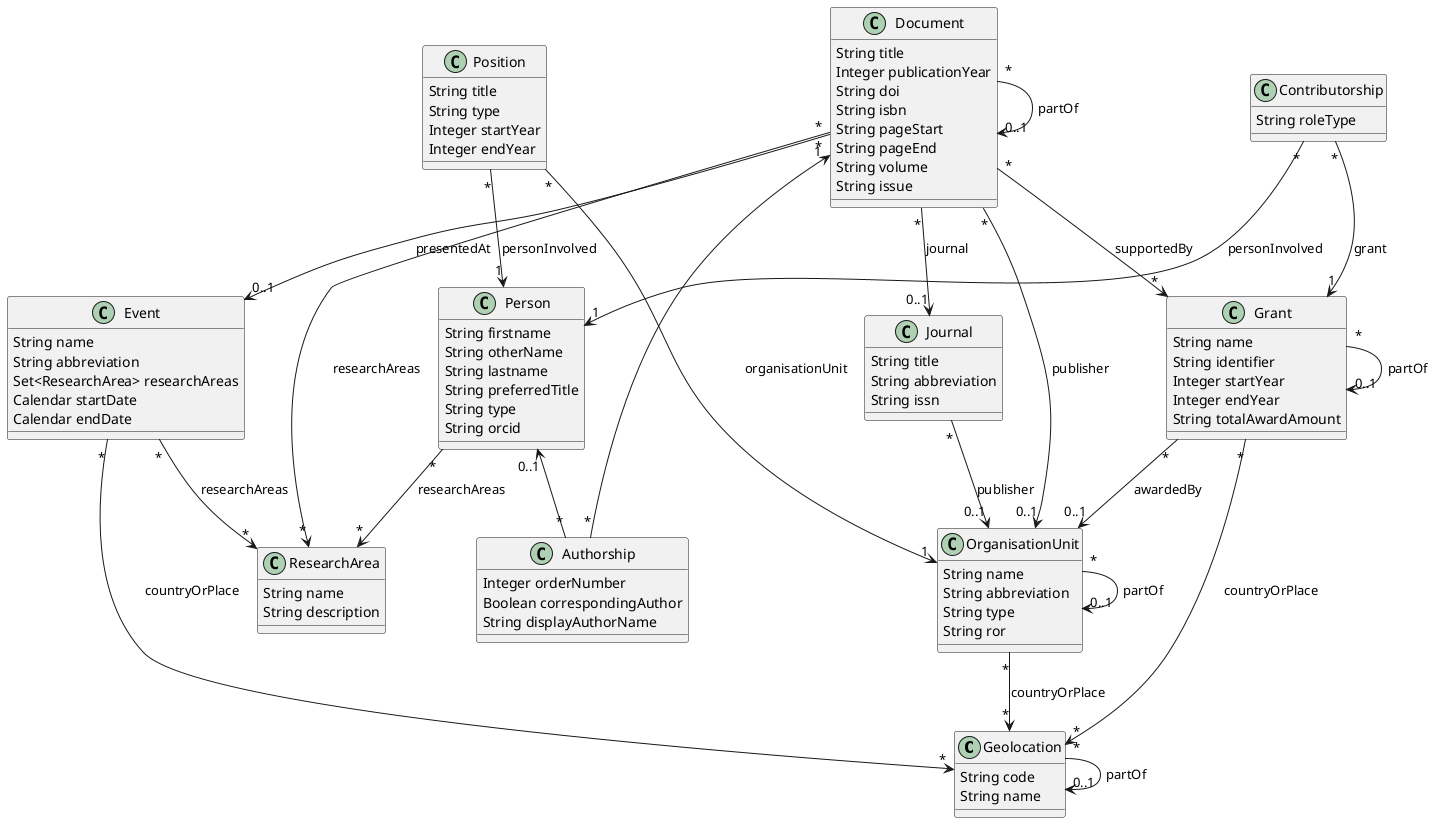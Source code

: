 @startuml

' class Language {
'   String code
'   String name
' }

class Geolocation {
    String code
    String name
}

Geolocation "*" --> "0..1" Geolocation:partOf

class ResearchArea {
    String name
    String description
}

' ResearchArea "*" --> "0..1" ResearchArea:partOf


class Person {
    String firstname
    String otherName
    String lastname
    String preferredTitle
    ' FACULTY_MEMBER
    ' FACULTY_MEMBER_EMERITUS
    ' LIBRARIAN_EMERITUS
    ' PROFESOR_EMERITUS
    ' LIBRARIAN
    ' NON_ACADEMIC
    ' NON_FACULTY_ACADEMIC
    ' POSTDOC
    String type
    String orcid
}

Person "*" --> "*" ResearchArea:researchAreas

'    enum PersonType {
'        FACULTY_MEMBER
'        FACULTY_MEMBER_EMERITUS
'        LIBRARIAN_EMERITUS
'        PROFESOR_EMERITUS
'        LIBRARIAN
'        NON_ACADEMIC
'        NON_FACULTY_ACADEMIC
'        POSTDOC
'    }

class Position {
    ' instructor, professor, etc.
    String title
    ' faculty position, postdoctoral position
    String type
    Integer startYear
    Integer endYear
}

'  enum PositionType {
'      FACULTY_ADMINISTRATIVE_POSITION
'      FACULTY_POSITION
'      LIBRARIAN_POSITION
'      NON_ACADEMIC_POSITION
'      NON_FACULTY_ACADEMIC_POSITION
'     POSITION
'      POSTDOCTORAL_POSITION
'      PRIMARY_POSITION
'  }

Position "*" --> "1" Person : personInvolved
Position "*" --> "1" OrganisationUnit : organisationUnit

class OrganisationUnit {
    String name
    String abbreviation
    ' department, division, center, government agency, etc.
    String type
    ' String keywords
    ' Set<OrganisationUnit> parts
    String ror
}

' OrganisationUnit "*" --> "*" ResearchArea:researchAreas
OrganisationUnit "*" --> "*" Geolocation:countryOrPlace
OrganisationUnit "*" --> "0..1" OrganisationUnit:partOf


'  enum OrganisationUnitType {
'    GOVERNMENT_AGENCY
'    CENTER
'  }


class Document {
    String title
    Integer publicationYear
    String doi
    String isbn
    String pageStart
    String pageEnd
    String volume
    String issue
    ' Set<Editorship> editors
}

Document "*" --> "*" ResearchArea:researchAreas
Document "*" --> "0..1" Document:partOf
Document "*" --> "0..1" OrganisationUnit:publisher

class Authorship {
    Integer orderNumber
    Boolean correspondingAuthor
    String displayAuthorName
    ' String displayAffiliation
}

Person "0..1" <-- "*" Authorship
Document "1" <-- "*" Authorship

class Journal {
    String title
    String abbreviation
    String issn
    ' Set<Editorship> editors
}

'Journal "*" --> "*" ResearchArea:researchAreas
Journal "*" --> "0..1" OrganisationUnit:publisher
Document "*" --> "0..1" Journal:journal

class Event {
    String name
    String abbreviation
    Set<ResearchArea> researchAreas
    Calendar startDate
    Calendar endDate
}

Event "*" --> "*" ResearchArea:researchAreas
Event "*" --> "*" Geolocation:countryOrPlace
Document "*" --> "0..1" Event:presentedAt

class Grant {
    String name
    String identifier
    Integer startYear
    Integer endYear
    String totalAwardAmount
}

'Grant "*" --> "*" ResearchArea:researchAreas
Grant "*" --> "0..1" OrganisationUnit:awardedBy
Grant "*" --> "*" Geolocation:countryOrPlace
Grant "*" --> "0..1" Grant:partOf

class Contributorship {
    String roleType
}

Contributorship "*" --> "1" Person:personInvolved
Contributorship "*" --> "1" Grant:grant

Document "*" --> "*" Grant:supportedBy

@enduml
